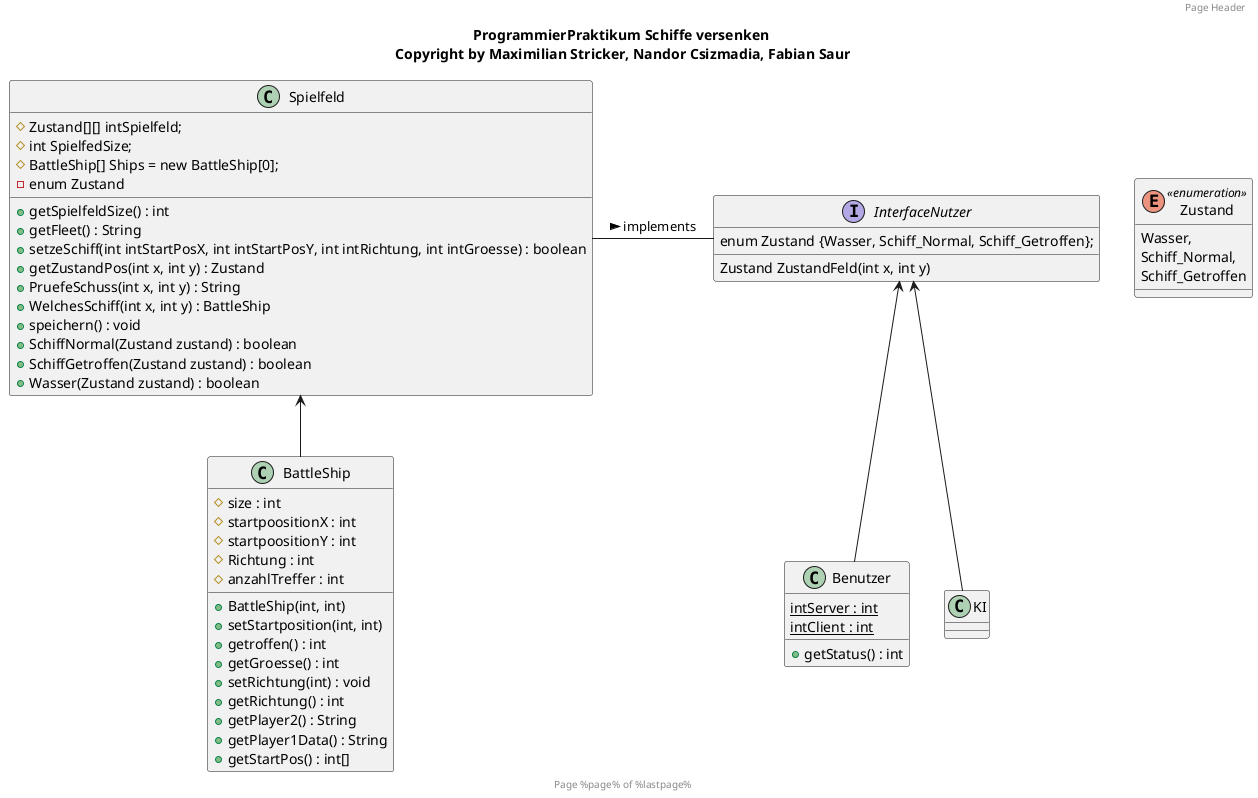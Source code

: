 @startuml name "Wichtige Funktionen"
'alt + D um das UML-Diagramm anzuzeigen
'STRG + S ==> Speichern

' abstract
' abstract class
' circle
' interface
' diamond für Raute
' entity

' class ClassName <Dies soll eine Notiz adrstellen>
' class time <<(D,#FF7700)datatype>>
' enum Buchungszustand 
' class time <<(D,#FF7700)>>

' /AnzahlWartender ist ein abgeleitetes Attribut
' --Durchgestrichener Text--

' +
' -
' # protected
' ~ package privat
' {static} für statische Attribute oder Operationen
' Methode {abstract} : string

header Page Header
footer Page %page% of %lastpage%
title ProgrammierPraktikum Schiffe versenken \nCopyright by Maximilian Stricker, Nandor Csizmadia, Fabian Saur

class Spielfeld
{
    # Zustand[][] intSpielfeld;
	# int SpielfedSize;
	# BattleShip[] Ships = new BattleShip[0];
    - enum Zustand

	+ getSpielfeldSize() : int
	+ getFleet() : String
	+ setzeSchiff(int intStartPosX, int intStartPosY, int intRichtung, int intGroesse) : boolean
	+ getZustandPos(int x, int y) : Zustand
	+ PruefeSchuss(int x, int y) : String
	+ WelchesSchiff(int x, int y) : BattleShip
	+ speichern() : void
    + SchiffNormal(Zustand zustand) : boolean
    + SchiffGetroffen(Zustand zustand) : boolean
    + Wasser(Zustand zustand) : boolean
}

class BattleShip
{
    # size : int
	# startpoositionX : int
	# startpoositionY : int
	# Richtung : int
	# anzahlTreffer : int
	
	+ BattleShip(int, int)
	+ setStartposition(int, int)
	+ getroffen() : int
	+ getGroesse() : int
	+ setRichtung(int) : void
	+ getRichtung() : int
	+ getPlayer2() : String
	+ getPlayer1Data() : String
	+ getStartPos() : int[]
}


Interface InterfaceNutzer
{
	enum Zustand {Wasser, Schiff_Normal, Schiff_Getroffen};
	Zustand ZustandFeld(int x, int y)
}

class Benutzer
{
	{static} intServer : int
	{static} intClient : int
	
	+ getStatus() : int
}

class KI 
{

}

enum Zustand <<enumeration>>
{
    Wasser, 
    Schiff_Normal, 
    Schiff_Getroffen
}

InterfaceNutzer <-down- Benutzer
InterfaceNutzer <-down- KI

'InterfaceSpielfeld -right- BattleShip
'BattleShip -right- InterfaceNutzer
Spielfeld -right- InterfaceNutzer : implements >


BattleShip -up-> Spielfeld



' package PackageName {
    'Was gehört dazu?
'}


' ggf.  left right up down einfügen
' --|> Extension
' --* Composition
' --o Aggregation

' -->
' ..>
' ..|>
' *-->
' #--
' x--
' }--
' +--
' ^--


' Beziehung1 "Mulitiplizität"    --  "Mulitiplizität" Beziehung1 : BeschreibungPfeil < | >
' WarteListe "0..*" o-- "0..*\n{ordered}\n+Wartender" Kunde 

' <> diamond
' Klasse1 -- diamond

@enduml